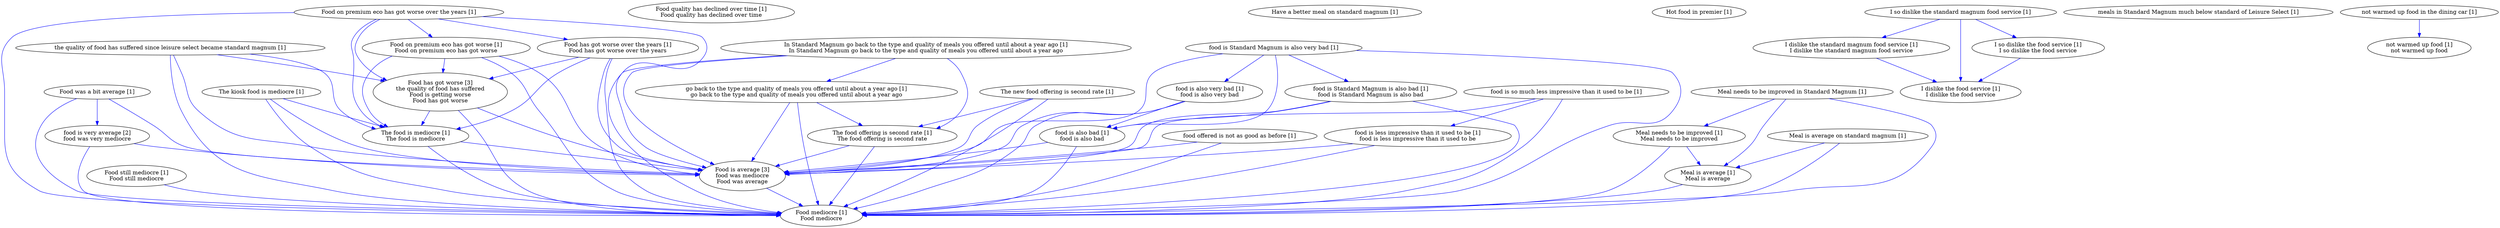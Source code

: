 digraph collapsedGraph {
"Food has got worse [3]\nthe quality of food has suffered\nFood is getting worse\nFood has got worse""food is very average [2]\nfood was very mediocre""Food is average [3]\nfood was mediocre\nFood was average""Food still mediocre [1]\nFood still mediocre""Food mediocre [1]\nFood mediocre""Food quality has declined over time [1]\nFood quality has declined over time""Food on premium eco has got worse over the years [1]""Food on premium eco has got worse [1]\nFood on premium eco has got worse""Food has got worse over the years [1]\nFood has got worse over the years""Food was a bit average [1]""Have a better meal on standard magnum [1]""Hot food in premier [1]""I so dislike the standard magnum food service [1]""I dislike the standard magnum food service [1]\nI dislike the standard magnum food service""I dislike the food service [1]\nI dislike the food service""I so dislike the food service [1]\nI so dislike the food service""In Standard Magnum go back to the type and quality of meals you offered until about a year ago [1]\nIn Standard Magnum go back to the type and quality of meals you offered until about a year ago""go back to the type and quality of meals you offered until about a year ago [1]\ngo back to the type and quality of meals you offered until about a year ago""Meal is average on standard magnum [1]""Meal is average [1]\nMeal is average""Meal needs to be improved in Standard Magnum [1]""Meal needs to be improved [1]\nMeal needs to be improved""The kiosk food is mediocre [1]""The food is mediocre [1]\nThe food is mediocre""The new food offering is second rate [1]""The food offering is second rate [1]\nThe food offering is second rate""food is Standard Magnum is also very bad [1]""food is Standard Magnum is also bad [1]\nfood is Standard Magnum is also bad""food is also bad [1]\nfood is also bad""food is also very bad [1]\nfood is also very bad""food is so much less impressive than it used to be [1]""food is less impressive than it used to be [1]\nfood is less impressive than it used to be""food offered is not as good as before [1]""meals in Standard Magnum much below standard of Leisure Select [1]""not warmed up food in the dining car [1]""not warmed up food [1]\nnot warmed up food""the quality of food has suffered since leisure select became standard magnum [1]""Food has got worse [3]\nthe quality of food has suffered\nFood is getting worse\nFood has got worse" -> "Food is average [3]\nfood was mediocre\nFood was average" [color=blue]
"The food is mediocre [1]\nThe food is mediocre" -> "Food is average [3]\nfood was mediocre\nFood was average" [color=blue]
"Food on premium eco has got worse [1]\nFood on premium eco has got worse" -> "Food is average [3]\nfood was mediocre\nFood was average" [color=blue]
"food is Standard Magnum is also very bad [1]" -> "Food mediocre [1]\nFood mediocre" [color=blue]
"food is Standard Magnum is also bad [1]\nfood is Standard Magnum is also bad" -> "Food mediocre [1]\nFood mediocre" [color=blue]
"the quality of food has suffered since leisure select became standard magnum [1]" -> "Food is average [3]\nfood was mediocre\nFood was average" [color=blue]
"food is Standard Magnum is also bad [1]\nfood is Standard Magnum is also bad" -> "Food is average [3]\nfood was mediocre\nFood was average" [color=blue]
"Food has got worse over the years [1]\nFood has got worse over the years" -> "Food mediocre [1]\nFood mediocre" [color=blue]
"Food has got worse over the years [1]\nFood has got worse over the years" -> "The food is mediocre [1]\nThe food is mediocre" [color=blue]
"Meal needs to be improved [1]\nMeal needs to be improved" -> "Food mediocre [1]\nFood mediocre" [color=blue]
"Food on premium eco has got worse [1]\nFood on premium eco has got worse" -> "Food mediocre [1]\nFood mediocre" [color=blue]
"Food has got worse over the years [1]\nFood has got worse over the years" -> "Food is average [3]\nfood was mediocre\nFood was average" [color=blue]
"Food on premium eco has got worse [1]\nFood on premium eco has got worse" -> "The food is mediocre [1]\nThe food is mediocre" [color=blue]
"food is Standard Magnum is also very bad [1]" -> "Food is average [3]\nfood was mediocre\nFood was average" [color=blue]
"Food has got worse [3]\nthe quality of food has suffered\nFood is getting worse\nFood has got worse" -> "Food mediocre [1]\nFood mediocre" [color=blue]
"Food has got worse [3]\nthe quality of food has suffered\nFood is getting worse\nFood has got worse" -> "The food is mediocre [1]\nThe food is mediocre" [color=blue]
"The food is mediocre [1]\nThe food is mediocre" -> "Food mediocre [1]\nFood mediocre" [color=blue]
"Food on premium eco has got worse [1]\nFood on premium eco has got worse" -> "Food has got worse [3]\nthe quality of food has suffered\nFood is getting worse\nFood has got worse" [color=blue]
"go back to the type and quality of meals you offered until about a year ago [1]\ngo back to the type and quality of meals you offered until about a year ago" -> "The food offering is second rate [1]\nThe food offering is second rate" [color=blue]
"the quality of food has suffered since leisure select became standard magnum [1]" -> "The food is mediocre [1]\nThe food is mediocre" [color=blue]
"the quality of food has suffered since leisure select became standard magnum [1]" -> "Food mediocre [1]\nFood mediocre" [color=blue]
"the quality of food has suffered since leisure select became standard magnum [1]" -> "Food has got worse [3]\nthe quality of food has suffered\nFood is getting worse\nFood has got worse" [color=blue]
"food is so much less impressive than it used to be [1]" -> "Food mediocre [1]\nFood mediocre" [color=blue]
"food is also bad [1]\nfood is also bad" -> "Food is average [3]\nfood was mediocre\nFood was average" [color=blue]
"food is very average [2]\nfood was very mediocre" -> "Food is average [3]\nfood was mediocre\nFood was average" [color=blue]
"go back to the type and quality of meals you offered until about a year ago [1]\ngo back to the type and quality of meals you offered until about a year ago" -> "Food is average [3]\nfood was mediocre\nFood was average" [color=blue]
"The food offering is second rate [1]\nThe food offering is second rate" -> "Food mediocre [1]\nFood mediocre" [color=blue]
"Meal needs to be improved in Standard Magnum [1]" -> "Food mediocre [1]\nFood mediocre" [color=blue]
"Food was a bit average [1]" -> "Food mediocre [1]\nFood mediocre" [color=blue]
"Food on premium eco has got worse over the years [1]" -> "Food is average [3]\nfood was mediocre\nFood was average" [color=blue]
"Food on premium eco has got worse over the years [1]" -> "Food has got worse [3]\nthe quality of food has suffered\nFood is getting worse\nFood has got worse" [color=blue]
"food is also bad [1]\nfood is also bad" -> "Food mediocre [1]\nFood mediocre" [color=blue]
"Food was a bit average [1]" -> "Food is average [3]\nfood was mediocre\nFood was average" [color=blue]
"Meal is average on standard magnum [1]" -> "Food mediocre [1]\nFood mediocre" [color=blue]
"Meal needs to be improved [1]\nMeal needs to be improved" -> "Meal is average [1]\nMeal is average" [color=blue]
"food offered is not as good as before [1]" -> "Food mediocre [1]\nFood mediocre" [color=blue]
"The food offering is second rate [1]\nThe food offering is second rate" -> "Food is average [3]\nfood was mediocre\nFood was average" [color=blue]
"food is less impressive than it used to be [1]\nfood is less impressive than it used to be" -> "Food is average [3]\nfood was mediocre\nFood was average" [color=blue]
"food is also very bad [1]\nfood is also very bad" -> "Food is average [3]\nfood was mediocre\nFood was average" [color=blue]
"food offered is not as good as before [1]" -> "Food is average [3]\nfood was mediocre\nFood was average" [color=blue]
"In Standard Magnum go back to the type and quality of meals you offered until about a year ago [1]\nIn Standard Magnum go back to the type and quality of meals you offered until about a year ago" -> "Food is average [3]\nfood was mediocre\nFood was average" [color=blue]
"Food is average [3]\nfood was mediocre\nFood was average" -> "Food mediocre [1]\nFood mediocre" [color=blue]
"The new food offering is second rate [1]" -> "Food is average [3]\nfood was mediocre\nFood was average" [color=blue]
"Meal needs to be improved in Standard Magnum [1]" -> "Meal is average [1]\nMeal is average" [color=blue]
"In Standard Magnum go back to the type and quality of meals you offered until about a year ago [1]\nIn Standard Magnum go back to the type and quality of meals you offered until about a year ago" -> "Food mediocre [1]\nFood mediocre" [color=blue]
"food is also very bad [1]\nfood is also very bad" -> "Food mediocre [1]\nFood mediocre" [color=blue]
"food is less impressive than it used to be [1]\nfood is less impressive than it used to be" -> "Food mediocre [1]\nFood mediocre" [color=blue]
"Food was a bit average [1]" -> "food is very average [2]\nfood was very mediocre" [color=blue]
"Food on premium eco has got worse over the years [1]" -> "Food mediocre [1]\nFood mediocre" [color=blue]
"Food on premium eco has got worse over the years [1]" -> "The food is mediocre [1]\nThe food is mediocre" [color=blue]
"The new food offering is second rate [1]" -> "Food mediocre [1]\nFood mediocre" [color=blue]
"go back to the type and quality of meals you offered until about a year ago [1]\ngo back to the type and quality of meals you offered until about a year ago" -> "Food mediocre [1]\nFood mediocre" [color=blue]
"food is very average [2]\nfood was very mediocre" -> "Food mediocre [1]\nFood mediocre" [color=blue]
"food is so much less impressive than it used to be [1]" -> "Food is average [3]\nfood was mediocre\nFood was average" [color=blue]
"In Standard Magnum go back to the type and quality of meals you offered until about a year ago [1]\nIn Standard Magnum go back to the type and quality of meals you offered until about a year ago" -> "The food offering is second rate [1]\nThe food offering is second rate" [color=blue]
"Meal is average [1]\nMeal is average" -> "Food mediocre [1]\nFood mediocre" [color=blue]
"The kiosk food is mediocre [1]" -> "Food mediocre [1]\nFood mediocre" [color=blue]
"The kiosk food is mediocre [1]" -> "Food is average [3]\nfood was mediocre\nFood was average" [color=blue]
"Food has got worse over the years [1]\nFood has got worse over the years" -> "Food has got worse [3]\nthe quality of food has suffered\nFood is getting worse\nFood has got worse" [color=blue]
"Food still mediocre [1]\nFood still mediocre" -> "Food mediocre [1]\nFood mediocre" [color=blue]
"Food on premium eco has got worse over the years [1]" -> "Food on premium eco has got worse [1]\nFood on premium eco has got worse" [color=blue]
"Food on premium eco has got worse over the years [1]" -> "Food has got worse over the years [1]\nFood has got worse over the years" [color=blue]
"I so dislike the standard magnum food service [1]" -> "I dislike the standard magnum food service [1]\nI dislike the standard magnum food service" [color=blue]
"I dislike the standard magnum food service [1]\nI dislike the standard magnum food service" -> "I dislike the food service [1]\nI dislike the food service" [color=blue]
"I so dislike the standard magnum food service [1]" -> "I so dislike the food service [1]\nI so dislike the food service" [color=blue]
"I so dislike the food service [1]\nI so dislike the food service" -> "I dislike the food service [1]\nI dislike the food service" [color=blue]
"I so dislike the standard magnum food service [1]" -> "I dislike the food service [1]\nI dislike the food service" [color=blue]
"In Standard Magnum go back to the type and quality of meals you offered until about a year ago [1]\nIn Standard Magnum go back to the type and quality of meals you offered until about a year ago" -> "go back to the type and quality of meals you offered until about a year ago [1]\ngo back to the type and quality of meals you offered until about a year ago" [color=blue]
"Meal is average on standard magnum [1]" -> "Meal is average [1]\nMeal is average" [color=blue]
"Meal needs to be improved in Standard Magnum [1]" -> "Meal needs to be improved [1]\nMeal needs to be improved" [color=blue]
"The kiosk food is mediocre [1]" -> "The food is mediocre [1]\nThe food is mediocre" [color=blue]
"The new food offering is second rate [1]" -> "The food offering is second rate [1]\nThe food offering is second rate" [color=blue]
"food is Standard Magnum is also very bad [1]" -> "food is Standard Magnum is also bad [1]\nfood is Standard Magnum is also bad" [color=blue]
"food is Standard Magnum is also bad [1]\nfood is Standard Magnum is also bad" -> "food is also bad [1]\nfood is also bad" [color=blue]
"food is Standard Magnum is also very bad [1]" -> "food is also very bad [1]\nfood is also very bad" [color=blue]
"food is also very bad [1]\nfood is also very bad" -> "food is also bad [1]\nfood is also bad" [color=blue]
"food is Standard Magnum is also very bad [1]" -> "food is also bad [1]\nfood is also bad" [color=blue]
"food is so much less impressive than it used to be [1]" -> "food is less impressive than it used to be [1]\nfood is less impressive than it used to be" [color=blue]
"not warmed up food in the dining car [1]" -> "not warmed up food [1]\nnot warmed up food" [color=blue]
}